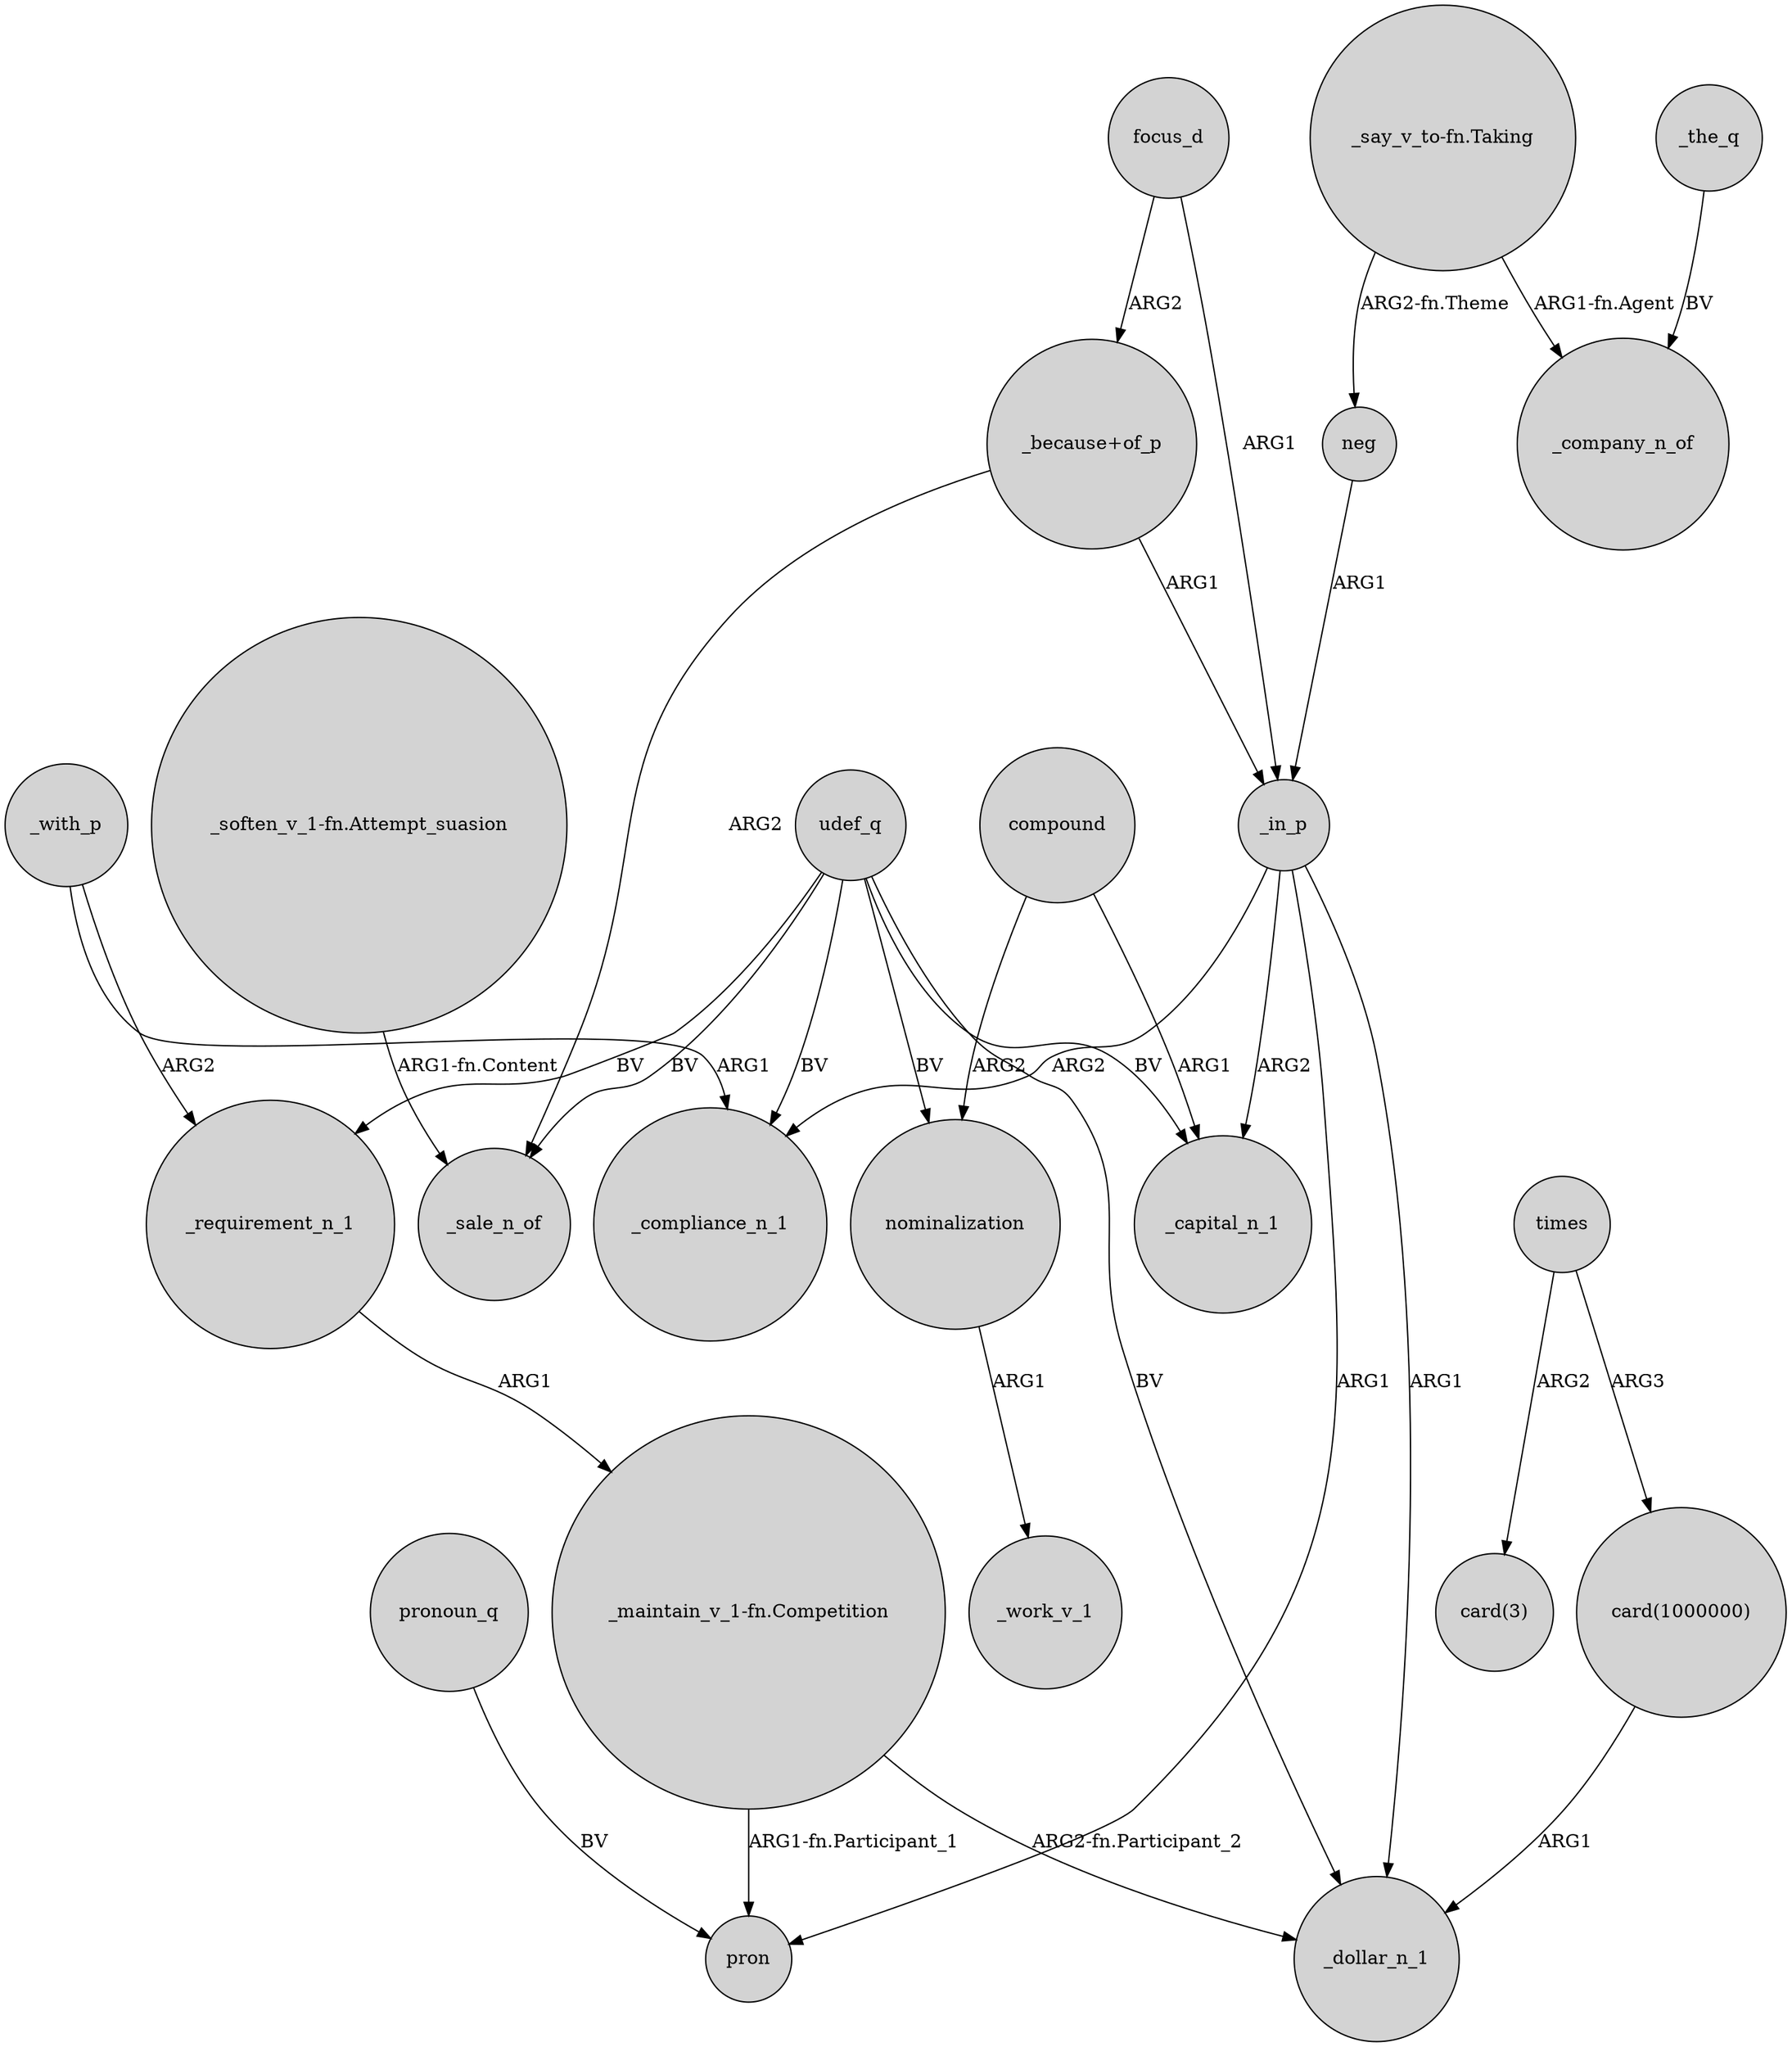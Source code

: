 digraph {
	node [shape=circle style=filled]
	_with_p -> _requirement_n_1 [label=ARG2]
	"_because+of_p" -> _sale_n_of [label=ARG2]
	_in_p -> _capital_n_1 [label=ARG2]
	udef_q -> nominalization [label=BV]
	times -> "card(1000000)" [label=ARG3]
	"_say_v_to-fn.Taking" -> _company_n_of [label="ARG1-fn.Agent"]
	"_because+of_p" -> _in_p [label=ARG1]
	focus_d -> _in_p [label=ARG1]
	times -> "card(3)" [label=ARG2]
	neg -> _in_p [label=ARG1]
	udef_q -> _sale_n_of [label=BV]
	"_soften_v_1-fn.Attempt_suasion" -> _sale_n_of [label="ARG1-fn.Content"]
	"_say_v_to-fn.Taking" -> neg [label="ARG2-fn.Theme"]
	compound -> nominalization [label=ARG2]
	pronoun_q -> pron [label=BV]
	_in_p -> _dollar_n_1 [label=ARG1]
	_with_p -> _compliance_n_1 [label=ARG1]
	udef_q -> _requirement_n_1 [label=BV]
	_in_p -> _compliance_n_1 [label=ARG2]
	udef_q -> _capital_n_1 [label=BV]
	nominalization -> _work_v_1 [label=ARG1]
	focus_d -> "_because+of_p" [label=ARG2]
	udef_q -> _dollar_n_1 [label=BV]
	"_maintain_v_1-fn.Competition" -> pron [label="ARG1-fn.Participant_1"]
	"card(1000000)" -> _dollar_n_1 [label=ARG1]
	udef_q -> _compliance_n_1 [label=BV]
	compound -> _capital_n_1 [label=ARG1]
	_requirement_n_1 -> "_maintain_v_1-fn.Competition" [label=ARG1]
	_the_q -> _company_n_of [label=BV]
	_in_p -> pron [label=ARG1]
	"_maintain_v_1-fn.Competition" -> _dollar_n_1 [label="ARG2-fn.Participant_2"]
}

